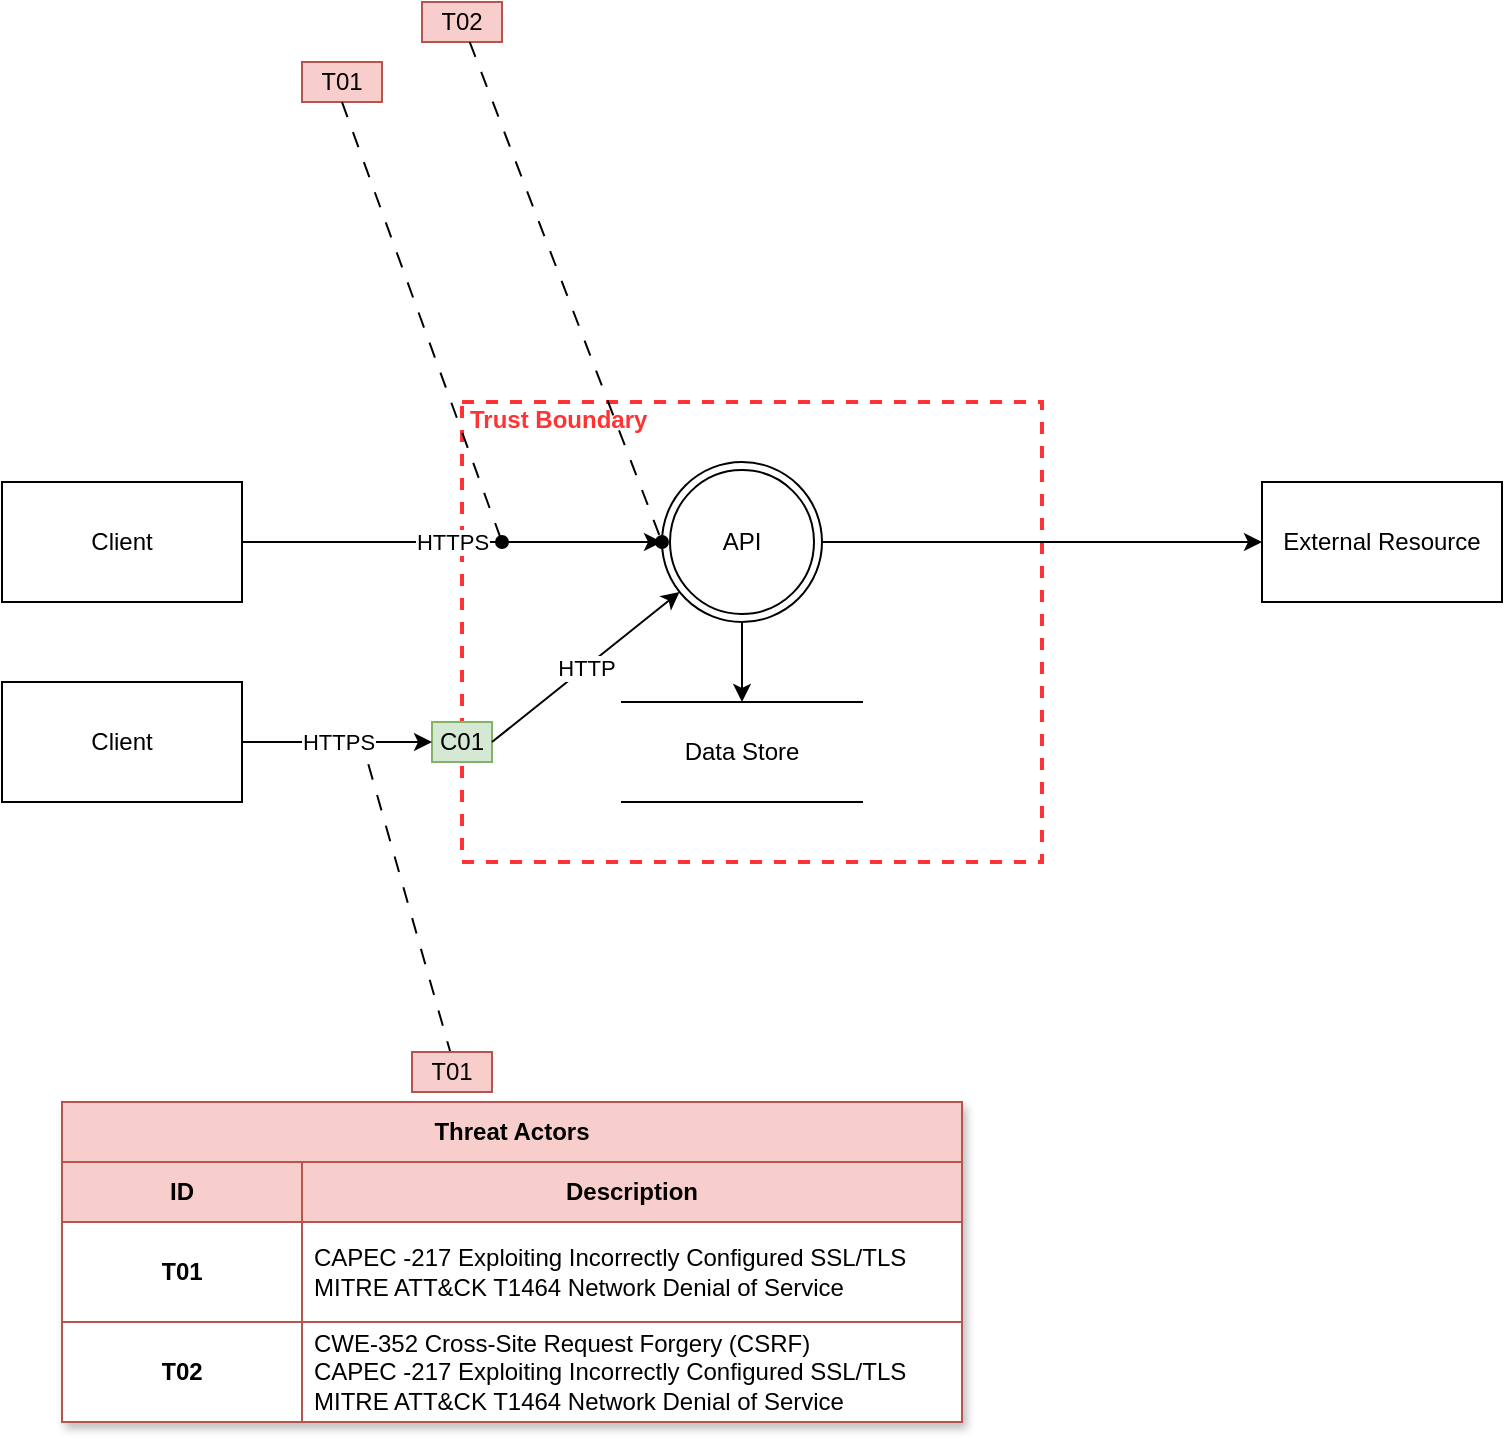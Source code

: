 <mxfile version="22.0.3" type="device">
  <diagram name="Page-1" id="dkiBNy_VU2p00hY21MyY">
    <mxGraphModel dx="937" dy="711" grid="1" gridSize="10" guides="1" tooltips="1" connect="1" arrows="1" fold="1" page="1" pageScale="1" pageWidth="827" pageHeight="1169" math="0" shadow="0">
      <root>
        <mxCell id="0" />
        <mxCell id="1" parent="0" />
        <mxCell id="ET-E_L0radJHumGL9apl-5" value="Trust Boundary" style="html=1;fontColor=#FF3333;fontStyle=1;align=left;verticalAlign=top;spacing=0;labelBorderColor=none;fillColor=none;dashed=1;strokeWidth=2;strokeColor=#FF3333;spacingLeft=4;spacingTop=-3;" parent="1" vertex="1">
          <mxGeometry x="270" y="260" width="290" height="230" as="geometry" />
        </mxCell>
        <mxCell id="ET-E_L0radJHumGL9apl-11" value="" style="edgeStyle=orthogonalEdgeStyle;rounded=0;orthogonalLoop=1;jettySize=auto;html=1;" parent="1" source="ET-E_L0radJHumGL9apl-4" target="ET-E_L0radJHumGL9apl-10" edge="1">
          <mxGeometry relative="1" as="geometry" />
        </mxCell>
        <mxCell id="ET-E_L0radJHumGL9apl-4" value="API" style="ellipse;shape=doubleEllipse;whiteSpace=wrap;html=1;aspect=fixed;" parent="1" vertex="1">
          <mxGeometry x="370" y="290" width="80" height="80" as="geometry" />
        </mxCell>
        <mxCell id="ET-E_L0radJHumGL9apl-9" value="" style="edgeStyle=orthogonalEdgeStyle;rounded=0;orthogonalLoop=1;jettySize=auto;html=1;" parent="1" source="ET-E_L0radJHumGL9apl-4" target="ET-E_L0radJHumGL9apl-7" edge="1">
          <mxGeometry relative="1" as="geometry" />
        </mxCell>
        <mxCell id="ET-E_L0radJHumGL9apl-6" value="Client" style="rounded=0;whiteSpace=wrap;html=1;" parent="1" vertex="1">
          <mxGeometry x="40" y="300" width="120" height="60" as="geometry" />
        </mxCell>
        <mxCell id="ET-E_L0radJHumGL9apl-7" value="External Resource" style="rounded=0;whiteSpace=wrap;html=1;" parent="1" vertex="1">
          <mxGeometry x="670" y="300" width="120" height="60" as="geometry" />
        </mxCell>
        <mxCell id="ET-E_L0radJHumGL9apl-10" value="Data Store" style="shape=partialRectangle;whiteSpace=wrap;html=1;left=0;right=0;fillColor=none;" parent="1" vertex="1">
          <mxGeometry x="350" y="410" width="120" height="50" as="geometry" />
        </mxCell>
        <mxCell id="ET-E_L0radJHumGL9apl-12" style="edgeStyle=orthogonalEdgeStyle;rounded=0;orthogonalLoop=1;jettySize=auto;html=1;exitX=0.5;exitY=1;exitDx=0;exitDy=0;" parent="1" source="ET-E_L0radJHumGL9apl-10" target="ET-E_L0radJHumGL9apl-10" edge="1">
          <mxGeometry relative="1" as="geometry" />
        </mxCell>
        <mxCell id="ET-E_L0radJHumGL9apl-13" value="T01" style="text;html=1;strokeColor=#b85450;fillColor=#f8cecc;align=center;verticalAlign=middle;whiteSpace=wrap;overflow=hidden;" parent="1" vertex="1">
          <mxGeometry x="190" y="90" width="40" height="20" as="geometry" />
        </mxCell>
        <mxCell id="ET-E_L0radJHumGL9apl-34" value="" style="endArrow=oval;html=1;rounded=0;exitX=0.5;exitY=1;exitDx=0;exitDy=0;dashed=1;dashPattern=8 8;endFill=1;" parent="1" source="ET-E_L0radJHumGL9apl-13" edge="1">
          <mxGeometry width="50" height="50" relative="1" as="geometry">
            <mxPoint x="390" y="350" as="sourcePoint" />
            <mxPoint x="290" y="330" as="targetPoint" />
          </mxGeometry>
        </mxCell>
        <mxCell id="ET-E_L0radJHumGL9apl-36" value="T02" style="text;html=1;strokeColor=#b85450;fillColor=#f8cecc;align=center;verticalAlign=middle;whiteSpace=wrap;overflow=hidden;" parent="1" vertex="1">
          <mxGeometry x="250" y="60" width="40" height="20" as="geometry" />
        </mxCell>
        <mxCell id="ET-E_L0radJHumGL9apl-37" value="" style="endArrow=oval;html=1;rounded=0;dashed=1;dashPattern=8 8;entryX=0;entryY=0.5;entryDx=0;entryDy=0;endFill=1;" parent="1" source="ET-E_L0radJHumGL9apl-36" target="ET-E_L0radJHumGL9apl-4" edge="1">
          <mxGeometry width="50" height="50" relative="1" as="geometry">
            <mxPoint x="220" y="120" as="sourcePoint" />
            <mxPoint x="380" y="340" as="targetPoint" />
          </mxGeometry>
        </mxCell>
        <mxCell id="ET-E_L0radJHumGL9apl-38" value="Client" style="rounded=0;whiteSpace=wrap;html=1;" parent="1" vertex="1">
          <mxGeometry x="40" y="400" width="120" height="60" as="geometry" />
        </mxCell>
        <mxCell id="ET-E_L0radJHumGL9apl-39" value="C01" style="text;html=1;strokeColor=#82b366;fillColor=#d5e8d4;align=center;verticalAlign=middle;whiteSpace=wrap;overflow=hidden;" parent="1" vertex="1">
          <mxGeometry x="255" y="420" width="30" height="20" as="geometry" />
        </mxCell>
        <mxCell id="ET-E_L0radJHumGL9apl-43" value="" style="endArrow=oval;html=1;rounded=0;dashed=1;dashPattern=8 8;exitX=0.495;exitY=0.115;exitDx=0;exitDy=0;endFill=1;exitPerimeter=0;" parent="1" source="X64YKAAWX5VRGxH4L_mN-12" edge="1">
          <mxGeometry width="50" height="50" relative="1" as="geometry">
            <mxPoint x="265" y="585" as="sourcePoint" />
            <mxPoint x="220" y="430" as="targetPoint" />
          </mxGeometry>
        </mxCell>
        <mxCell id="X64YKAAWX5VRGxH4L_mN-3" value="" style="endArrow=classic;html=1;rounded=0;" edge="1" parent="1" source="ET-E_L0radJHumGL9apl-38" target="ET-E_L0radJHumGL9apl-39">
          <mxGeometry relative="1" as="geometry">
            <mxPoint x="90" y="510" as="sourcePoint" />
            <mxPoint x="190" y="510" as="targetPoint" />
          </mxGeometry>
        </mxCell>
        <mxCell id="X64YKAAWX5VRGxH4L_mN-4" value="HTTPS" style="edgeLabel;resizable=0;html=1;align=center;verticalAlign=middle;" connectable="0" vertex="1" parent="X64YKAAWX5VRGxH4L_mN-3">
          <mxGeometry relative="1" as="geometry" />
        </mxCell>
        <mxCell id="X64YKAAWX5VRGxH4L_mN-6" value="" style="endArrow=classic;html=1;rounded=0;" edge="1" parent="1" source="ET-E_L0radJHumGL9apl-6" target="ET-E_L0radJHumGL9apl-4">
          <mxGeometry relative="1" as="geometry">
            <mxPoint x="120" y="550" as="sourcePoint" />
            <mxPoint x="220" y="550" as="targetPoint" />
          </mxGeometry>
        </mxCell>
        <mxCell id="X64YKAAWX5VRGxH4L_mN-7" value="HTTPS" style="edgeLabel;resizable=0;html=1;align=center;verticalAlign=middle;" connectable="0" vertex="1" parent="X64YKAAWX5VRGxH4L_mN-6">
          <mxGeometry relative="1" as="geometry" />
        </mxCell>
        <mxCell id="X64YKAAWX5VRGxH4L_mN-9" value="" style="endArrow=classic;html=1;rounded=0;exitX=1;exitY=0.5;exitDx=0;exitDy=0;" edge="1" parent="1" source="ET-E_L0radJHumGL9apl-39" target="ET-E_L0radJHumGL9apl-4">
          <mxGeometry relative="1" as="geometry">
            <mxPoint x="270" y="430" as="sourcePoint" />
            <mxPoint x="210" y="510" as="targetPoint" />
          </mxGeometry>
        </mxCell>
        <mxCell id="X64YKAAWX5VRGxH4L_mN-10" value="HTTP" style="edgeLabel;resizable=0;html=1;align=center;verticalAlign=middle;" connectable="0" vertex="1" parent="X64YKAAWX5VRGxH4L_mN-9">
          <mxGeometry relative="1" as="geometry" />
        </mxCell>
        <mxCell id="X64YKAAWX5VRGxH4L_mN-12" value="T01" style="text;html=1;strokeColor=#b85450;fillColor=#f8cecc;align=center;verticalAlign=middle;whiteSpace=wrap;overflow=hidden;" vertex="1" parent="1">
          <mxGeometry x="245" y="585" width="40" height="20" as="geometry" />
        </mxCell>
        <mxCell id="X64YKAAWX5VRGxH4L_mN-26" value="Threat Actors" style="shape=table;startSize=30;container=1;collapsible=0;childLayout=tableLayout;fillColor=#F8CECC;strokeColor=#B85450;fontStyle=1;shadow=1;swimlaneFillColor=#FFFFFF;fontColor=#000000;whiteSpace=wrap;html=1;" vertex="1" parent="1">
          <mxGeometry x="70" y="610" width="450" height="160" as="geometry" />
        </mxCell>
        <mxCell id="X64YKAAWX5VRGxH4L_mN-27" value="" style="shape=tableRow;horizontal=0;startSize=0;swimlaneHead=0;swimlaneBody=0;strokeColor=inherit;top=0;left=0;bottom=0;right=0;collapsible=0;dropTarget=0;fillColor=inherit;points=[[0,0.5],[1,0.5]];portConstraint=eastwest;fontSize=16;fontColor=#000000;" vertex="1" parent="X64YKAAWX5VRGxH4L_mN-26">
          <mxGeometry y="30" width="450" height="30" as="geometry" />
        </mxCell>
        <mxCell id="X64YKAAWX5VRGxH4L_mN-28" value="ID" style="html=1;whiteSpace=wrap;connectable=0;strokeColor=inherit;overflow=hidden;fillColor=none;pointerEvents=1;fontColor=#000000;fontStyle=1" vertex="1" parent="X64YKAAWX5VRGxH4L_mN-27">
          <mxGeometry width="120" height="30" as="geometry">
            <mxRectangle width="120" height="30" as="alternateBounds" />
          </mxGeometry>
        </mxCell>
        <mxCell id="X64YKAAWX5VRGxH4L_mN-29" value="Description" style="html=1;whiteSpace=wrap;connectable=0;strokeColor=inherit;overflow=hidden;fillColor=none;pointerEvents=1;fontColor=#000000;fontStyle=1" vertex="1" parent="X64YKAAWX5VRGxH4L_mN-27">
          <mxGeometry x="120" width="330" height="30" as="geometry">
            <mxRectangle width="330" height="30" as="alternateBounds" />
          </mxGeometry>
        </mxCell>
        <mxCell id="X64YKAAWX5VRGxH4L_mN-30" value="" style="shape=tableRow;horizontal=0;startSize=0;swimlaneHead=0;swimlaneBody=0;strokeColor=inherit;top=0;left=0;bottom=0;right=0;collapsible=0;dropTarget=0;fillColor=none;points=[[0,0.5],[1,0.5]];portConstraint=eastwest;fontSize=16;fontColor=#000000;" vertex="1" parent="X64YKAAWX5VRGxH4L_mN-26">
          <mxGeometry y="60" width="450" height="50" as="geometry" />
        </mxCell>
        <mxCell id="X64YKAAWX5VRGxH4L_mN-31" value="T01" style="html=1;whiteSpace=wrap;connectable=0;strokeColor=inherit;overflow=hidden;fillColor=none;pointerEvents=1;fontColor=#000000;fontStyle=1" vertex="1" parent="X64YKAAWX5VRGxH4L_mN-30">
          <mxGeometry width="120" height="50" as="geometry">
            <mxRectangle width="120" height="50" as="alternateBounds" />
          </mxGeometry>
        </mxCell>
        <mxCell id="X64YKAAWX5VRGxH4L_mN-32" value="&lt;span style=&quot;font-weight: normal;&quot;&gt;&lt;font style=&quot;font-size: 12px;&quot;&gt;&lt;font style=&quot;font-size: 12px;&quot;&gt;CAPEC -217&amp;nbsp;&lt;/font&gt;&lt;span style=&quot;background-color: initial;&quot;&gt;Exploiting Incorrectly Configured SSL/TLS&lt;br&gt;&lt;/span&gt;&lt;/font&gt;MITRE ATT&amp;amp;CK T1464 Network Denial of Service&lt;font style=&quot;font-size: 12px;&quot;&gt;&lt;br&gt;&lt;/font&gt;&lt;/span&gt;" style="html=1;whiteSpace=wrap;connectable=0;strokeColor=inherit;overflow=hidden;fillColor=none;pointerEvents=1;fontColor=#000000;fontStyle=1;align=left;spacingLeft=4;" vertex="1" parent="X64YKAAWX5VRGxH4L_mN-30">
          <mxGeometry x="120" width="330" height="50" as="geometry">
            <mxRectangle width="330" height="50" as="alternateBounds" />
          </mxGeometry>
        </mxCell>
        <mxCell id="X64YKAAWX5VRGxH4L_mN-34" value="" style="shape=tableRow;horizontal=0;startSize=0;swimlaneHead=0;swimlaneBody=0;strokeColor=inherit;top=0;left=0;bottom=0;right=0;collapsible=0;dropTarget=0;fillColor=none;points=[[0,0.5],[1,0.5]];portConstraint=eastwest;fontSize=16;fontColor=#000000;" vertex="1" parent="X64YKAAWX5VRGxH4L_mN-26">
          <mxGeometry y="110" width="450" height="50" as="geometry" />
        </mxCell>
        <mxCell id="X64YKAAWX5VRGxH4L_mN-35" value="T02" style="html=1;whiteSpace=wrap;connectable=0;strokeColor=inherit;overflow=hidden;fillColor=none;pointerEvents=1;fontColor=#000000;fontStyle=1" vertex="1" parent="X64YKAAWX5VRGxH4L_mN-34">
          <mxGeometry width="120" height="50" as="geometry">
            <mxRectangle width="120" height="50" as="alternateBounds" />
          </mxGeometry>
        </mxCell>
        <mxCell id="X64YKAAWX5VRGxH4L_mN-36" value="&lt;font style=&quot;font-size: 12px; font-weight: normal;&quot;&gt;&lt;font style=&quot;font-size: 12px;&quot;&gt;CWE-352&amp;nbsp;&lt;/font&gt;&lt;span style=&quot;caret-color: rgb(108, 29, 31); font-family: Verdana, Arial, Helvetica, Geneva, sans-serif;&quot;&gt;Cross-Site Request Forgery (CSRF)&lt;/span&gt;&lt;font style=&quot;font-size: 12px;&quot;&gt;&lt;br&gt;CAPEC -217&amp;nbsp;&lt;/font&gt;&lt;span style=&quot;background-color: initial;&quot;&gt;Exploiting Incorrectly Configured SSL/TLS&lt;br&gt;&lt;/span&gt;&lt;/font&gt;&lt;span style=&quot;font-weight: normal;&quot;&gt;&lt;font style=&quot;font-size: 12px;&quot;&gt;MITRE ATT&amp;amp;CK T1464 Network Denial of Service&lt;br&gt;&lt;/font&gt;&lt;/span&gt;" style="html=1;whiteSpace=wrap;connectable=0;strokeColor=inherit;overflow=hidden;fillColor=none;pointerEvents=1;fontColor=#000000;fontStyle=1;align=left;spacingLeft=4;" vertex="1" parent="X64YKAAWX5VRGxH4L_mN-34">
          <mxGeometry x="120" width="330" height="50" as="geometry">
            <mxRectangle width="330" height="50" as="alternateBounds" />
          </mxGeometry>
        </mxCell>
      </root>
    </mxGraphModel>
  </diagram>
</mxfile>
